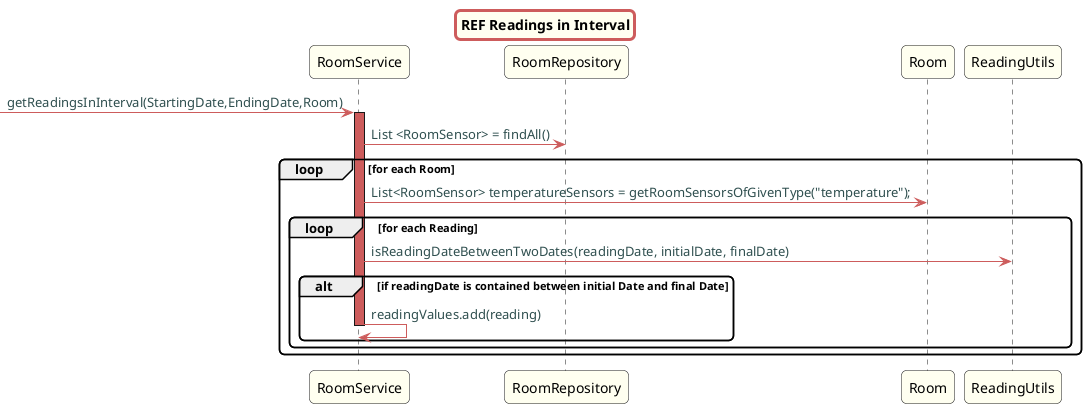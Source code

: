 @startuml

skinparam titleBorderRoundCorner 10
skinparam titleBorderThickness 3
skinparam titleBorderColor indianred
skinparam titleBackgroundColor ivory
skinparam FontName quicksand

skinparam actor {
  BorderColor indianred
  }

skinparam sequence {
  LifeLineBackgroundColor indianred
  ParticipantBackgroundColor ivory
}

skinparam roundcorner 10

skinparam component {
  arrowThickness 1
  ArrowFontName Verdana
  ArrowColor indianred
  ArrowFontColor darkslategrey
}

-> RoomService: getReadingsInInterval(StartingDate,EndingDate,Room)
title REF Readings in Interval
activate RoomService
RoomService -> RoomRepository: List <RoomSensor> = findAll()
loop for each Room
RoomService -> Room: List<RoomSensor> temperatureSensors = getRoomSensorsOfGivenType("temperature");
loop for each Reading
RoomService -> ReadingUtils: isReadingDateBetweenTwoDates(readingDate, initialDate, finalDate)
alt if readingDate is contained between initial Date and final Date
RoomService -> RoomService: readingValues.add(reading)
deactivate RoomService
end

end

end



@enduml

